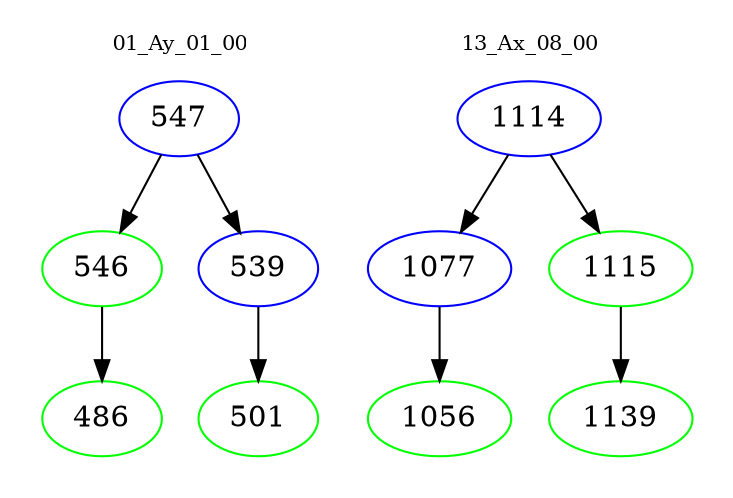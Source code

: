 digraph{
subgraph cluster_0 {
color = white
label = "01_Ay_01_00";
fontsize=10;
T0_547 [label="547", color="blue"]
T0_547 -> T0_546 [color="black"]
T0_546 [label="546", color="green"]
T0_546 -> T0_486 [color="black"]
T0_486 [label="486", color="green"]
T0_547 -> T0_539 [color="black"]
T0_539 [label="539", color="blue"]
T0_539 -> T0_501 [color="black"]
T0_501 [label="501", color="green"]
}
subgraph cluster_1 {
color = white
label = "13_Ax_08_00";
fontsize=10;
T1_1114 [label="1114", color="blue"]
T1_1114 -> T1_1077 [color="black"]
T1_1077 [label="1077", color="blue"]
T1_1077 -> T1_1056 [color="black"]
T1_1056 [label="1056", color="green"]
T1_1114 -> T1_1115 [color="black"]
T1_1115 [label="1115", color="green"]
T1_1115 -> T1_1139 [color="black"]
T1_1139 [label="1139", color="green"]
}
}
